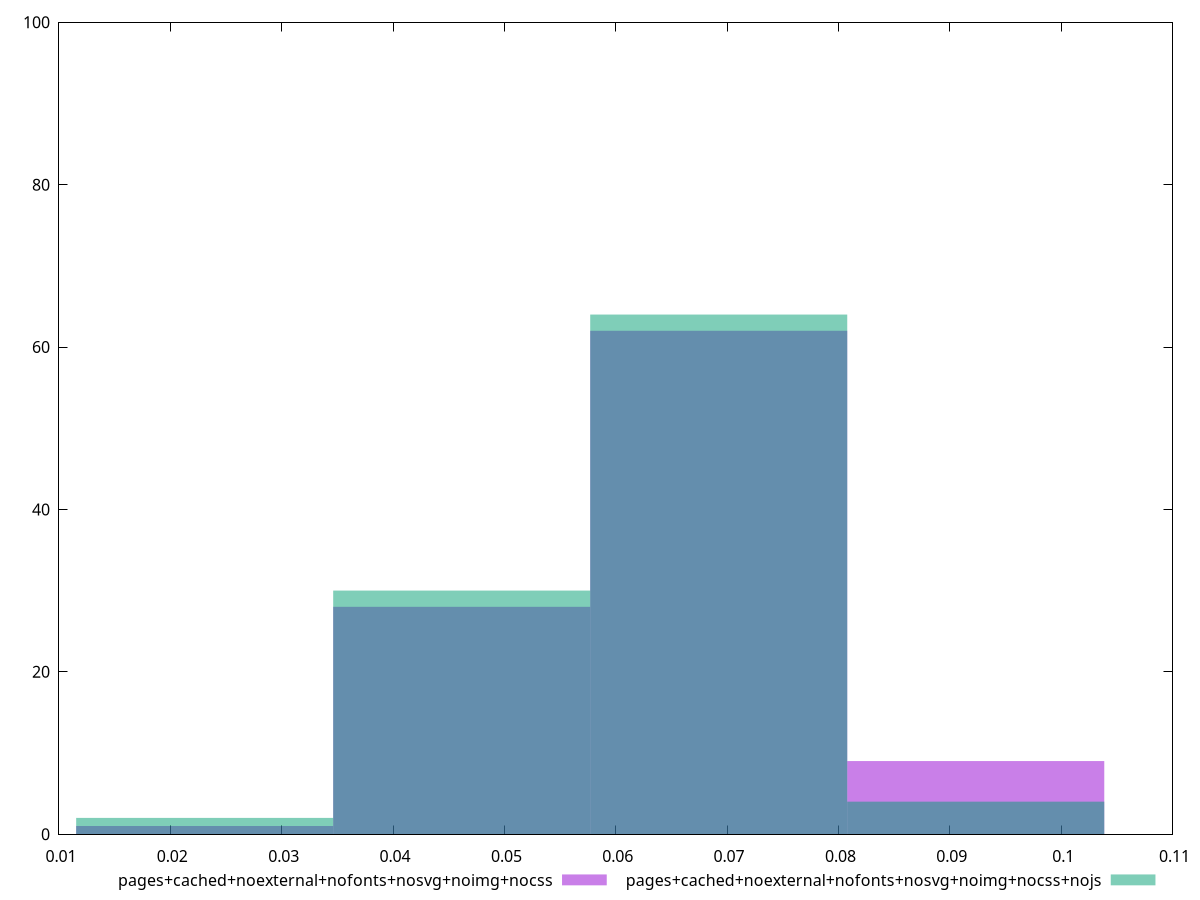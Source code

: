 reset
set terminal svg size 640, 500 enhanced background rgb 'white'
set output "reprap/network-rtt/comparison/histogram/12_vs_13.svg"

$pagesCachedNoexternalNofontsNosvgNoimgNocss <<EOF
0.0692484423524918 62
0.04616562823499454 28
0.09233125646998908 9
0.02308281411749727 1
EOF

$pagesCachedNoexternalNofontsNosvgNoimgNocssNojs <<EOF
0.0692484423524918 64
0.04616562823499454 30
0.09233125646998908 4
0.02308281411749727 2
EOF

set key outside below
set boxwidth 0.02308281411749727
set yrange [0:100]
set style fill transparent solid 0.5 noborder

plot \
  $pagesCachedNoexternalNofontsNosvgNoimgNocss title "pages+cached+noexternal+nofonts+nosvg+noimg+nocss" with boxes, \
  $pagesCachedNoexternalNofontsNosvgNoimgNocssNojs title "pages+cached+noexternal+nofonts+nosvg+noimg+nocss+nojs" with boxes, \


reset